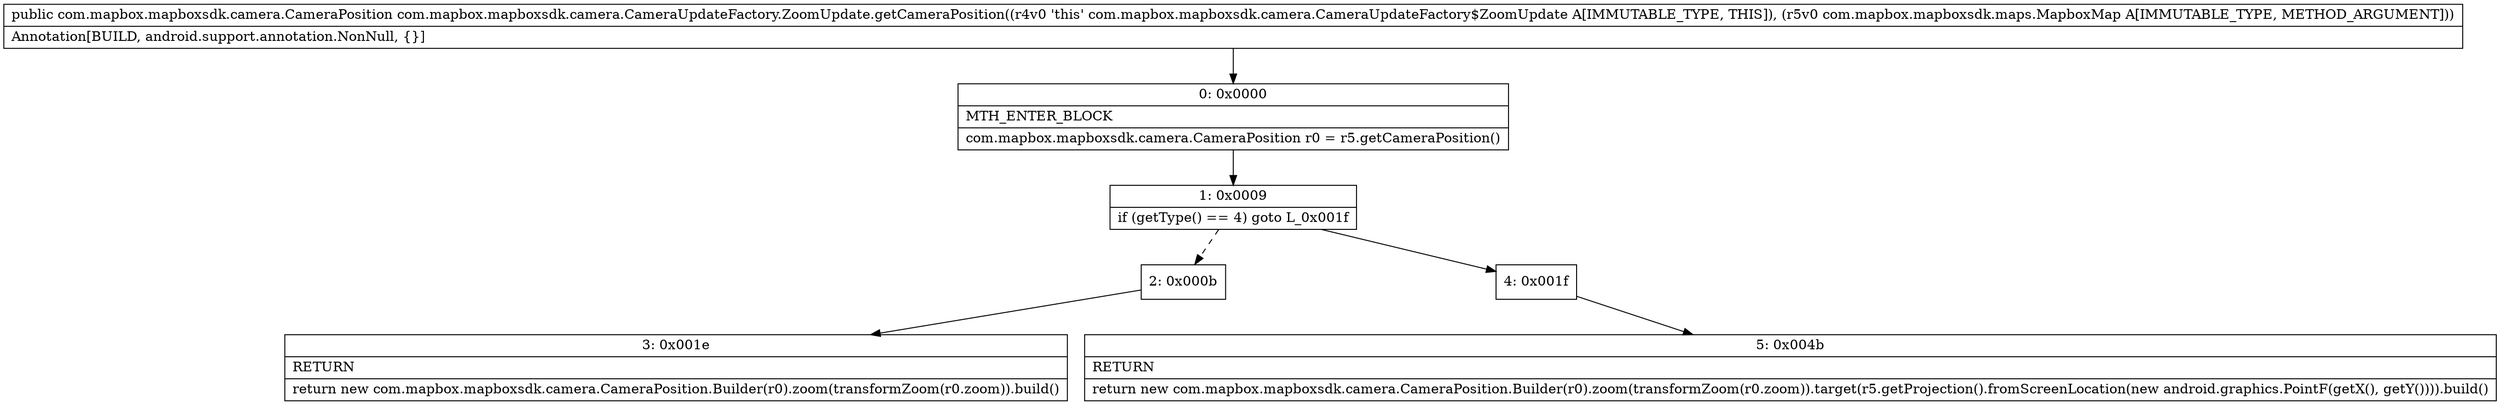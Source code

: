 digraph "CFG forcom.mapbox.mapboxsdk.camera.CameraUpdateFactory.ZoomUpdate.getCameraPosition(Lcom\/mapbox\/mapboxsdk\/maps\/MapboxMap;)Lcom\/mapbox\/mapboxsdk\/camera\/CameraPosition;" {
Node_0 [shape=record,label="{0\:\ 0x0000|MTH_ENTER_BLOCK\l|com.mapbox.mapboxsdk.camera.CameraPosition r0 = r5.getCameraPosition()\l}"];
Node_1 [shape=record,label="{1\:\ 0x0009|if (getType() == 4) goto L_0x001f\l}"];
Node_2 [shape=record,label="{2\:\ 0x000b}"];
Node_3 [shape=record,label="{3\:\ 0x001e|RETURN\l|return new com.mapbox.mapboxsdk.camera.CameraPosition.Builder(r0).zoom(transformZoom(r0.zoom)).build()\l}"];
Node_4 [shape=record,label="{4\:\ 0x001f}"];
Node_5 [shape=record,label="{5\:\ 0x004b|RETURN\l|return new com.mapbox.mapboxsdk.camera.CameraPosition.Builder(r0).zoom(transformZoom(r0.zoom)).target(r5.getProjection().fromScreenLocation(new android.graphics.PointF(getX(), getY()))).build()\l}"];
MethodNode[shape=record,label="{public com.mapbox.mapboxsdk.camera.CameraPosition com.mapbox.mapboxsdk.camera.CameraUpdateFactory.ZoomUpdate.getCameraPosition((r4v0 'this' com.mapbox.mapboxsdk.camera.CameraUpdateFactory$ZoomUpdate A[IMMUTABLE_TYPE, THIS]), (r5v0 com.mapbox.mapboxsdk.maps.MapboxMap A[IMMUTABLE_TYPE, METHOD_ARGUMENT]))  | Annotation[BUILD, android.support.annotation.NonNull, \{\}]\l}"];
MethodNode -> Node_0;
Node_0 -> Node_1;
Node_1 -> Node_2[style=dashed];
Node_1 -> Node_4;
Node_2 -> Node_3;
Node_4 -> Node_5;
}

